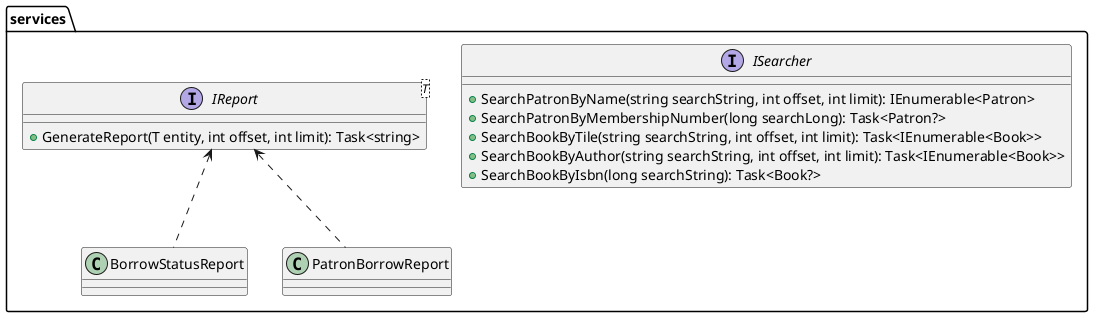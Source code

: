 @startuml
package services {
    interface ISearcher {
        + SearchPatronByName(string searchString, int offset, int limit): IEnumerable<Patron>
        + SearchPatronByMembershipNumber(long searchLong): Task<Patron?>
        + SearchBookByTile(string searchString, int offset, int limit): Task<IEnumerable<Book>>
        + SearchBookByAuthor(string searchString, int offset, int limit): Task<IEnumerable<Book>>
        + SearchBookByIsbn(long searchString): Task<Book?>
    }

    interface IReport<T> {
        + GenerateReport(T entity, int offset, int limit): Task<string>
    }
    IReport <.. BorrowStatusReport
    IReport <.. PatronBorrowReport
}
@enduml

